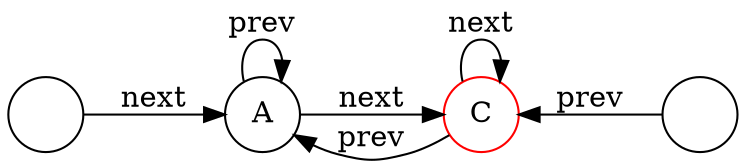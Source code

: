 digraph G {
    rankdir=LR               // 左→右に並べる
    node [shape=circle]

    // ノード定義（名無しノードは空ラベル）
    n0 [label=""]
    A  [label="A"]
    C  [label="C"]
    n4 [label=""]
    
    {rank = min n0}
    {rank = max n4}
    
    C [
        color = "red"
    ]

    // n0 <-> A
    n0 -> A [label="next"]
    A  -> A [label="prev"]

    // A <-> B
    A  -> C [label="next"]
    C  -> A [label="prev"]

    // C <-> n4
    C  -> C [label="next"]
    n4 -> C [label="prev"]
}

